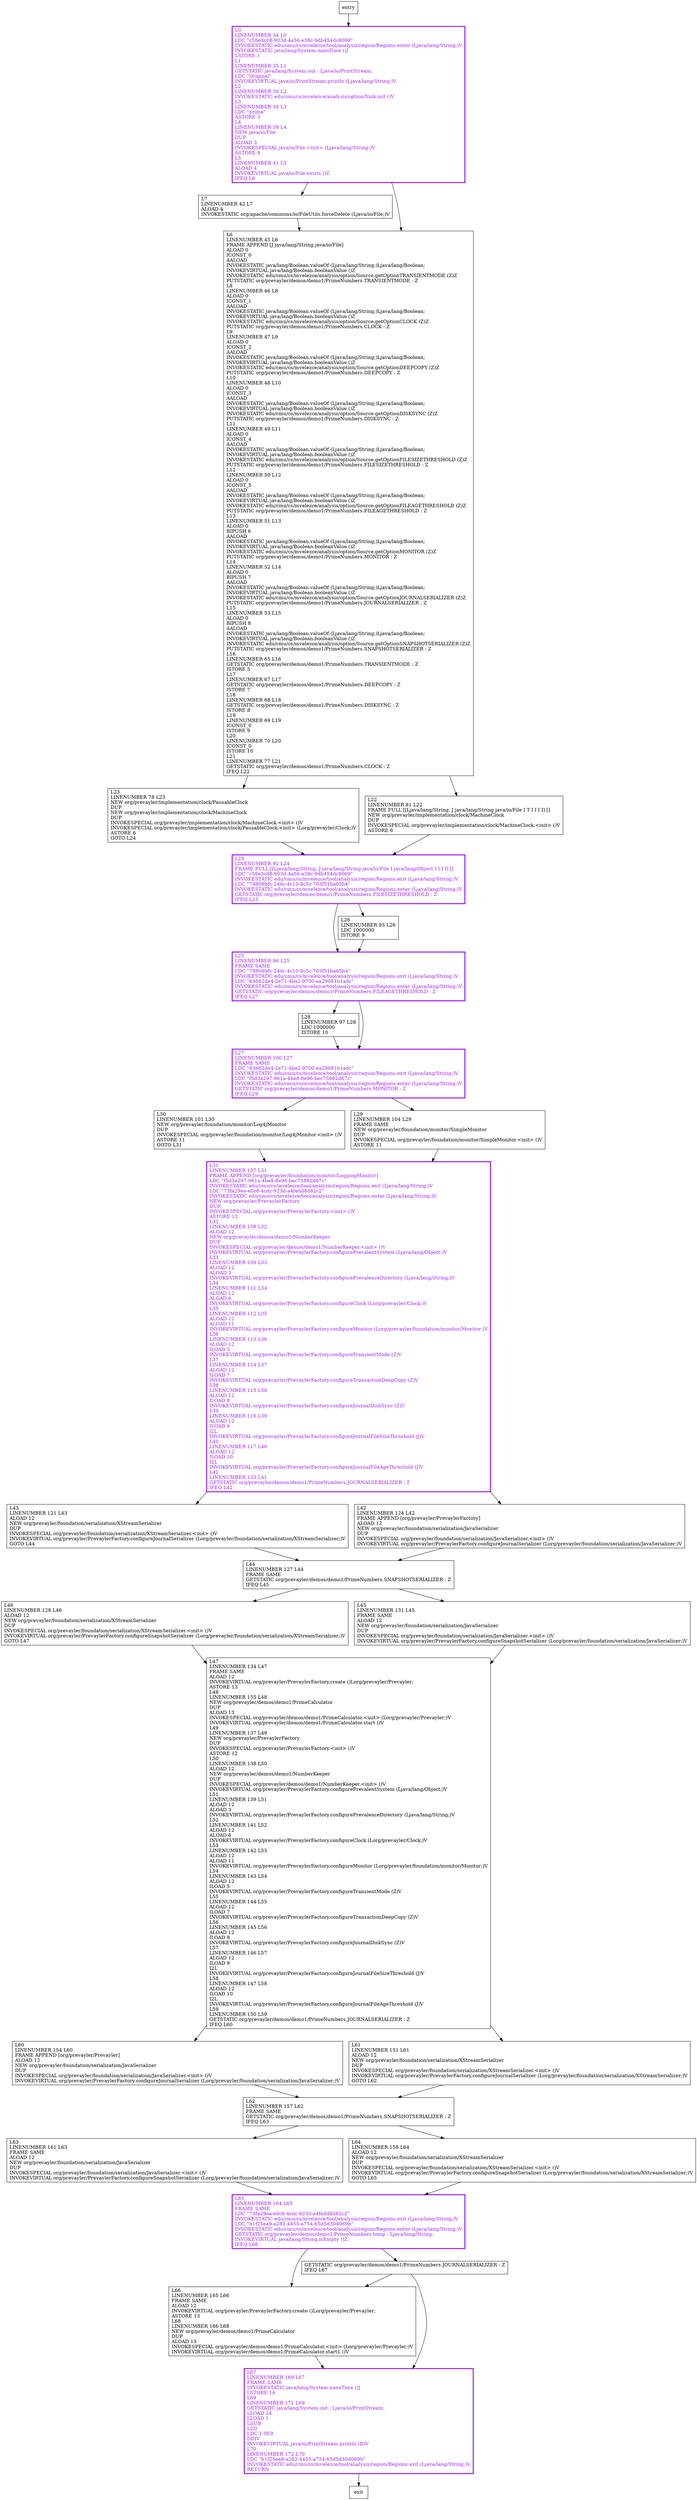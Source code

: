 digraph main {
node [shape=record];
473089409 [label="L44\lLINENUMBER 127 L44\lFRAME SAME\lGETSTATIC org/prevayler/demos/demo1/PrimeNumbers.SNAPSHOTSERIALIZER : Z\lIFEQ L45\l"];
2092143369 [label="L66\lLINENUMBER 165 L66\lFRAME SAME\lALOAD 12\lINVOKEVIRTUAL org/prevayler/PrevaylerFactory.create ()Lorg/prevayler/Prevayler;\lASTORE 13\lL68\lLINENUMBER 166 L68\lNEW org/prevayler/demos/demo1/PrimeCalculator\lDUP\lALOAD 13\lINVOKESPECIAL org/prevayler/demos/demo1/PrimeCalculator.\<init\> (Lorg/prevayler/Prevayler;)V\lINVOKEVIRTUAL org/prevayler/demos/demo1/PrimeCalculator.start1 ()V\l"];
83922010 [label="L0\lLINENUMBER 34 L0\lLDC \"c58e3c08-903d-4a56-a38c-9db454dc8069\"\lINVOKESTATIC edu/cmu/cs/mvelezce/tool/analysis/region/Regions.enter (Ljava/lang/String;)V\lINVOKESTATIC java/lang/System.nanoTime ()J\lLSTORE 1\lL1\lLINENUMBER 35 L1\lGETSTATIC java/lang/System.out : Ljava/io/PrintStream;\lLDC \"Original\"\lINVOKEVIRTUAL java/io/PrintStream.println (Ljava/lang/String;)V\lL2\lLINENUMBER 36 L2\lINVOKESTATIC edu/cmu/cs/mvelezce/analysis/option/Sink.init ()V\lL3\lLINENUMBER 38 L3\lLDC \"prime\"\lASTORE 3\lL4\lLINENUMBER 39 L4\lNEW java/io/File\lDUP\lALOAD 3\lINVOKESPECIAL java/io/File.\<init\> (Ljava/lang/String;)V\lASTORE 4\lL5\lLINENUMBER 41 L5\lALOAD 4\lINVOKEVIRTUAL java/io/File.exists ()Z\lIFEQ L6\l"];
748717429 [label="L23\lLINENUMBER 78 L23\lNEW org/prevayler/implementation/clock/PausableClock\lDUP\lNEW org/prevayler/implementation/clock/MachineClock\lDUP\lINVOKESPECIAL org/prevayler/implementation/clock/MachineClock.\<init\> ()V\lINVOKESPECIAL org/prevayler/implementation/clock/PausableClock.\<init\> (Lorg/prevayler/Clock;)V\lASTORE 6\lGOTO L24\l"];
748950518 [label="L31\lLINENUMBER 107 L31\lFRAME APPEND [org/prevayler/foundation/monitor/LoggingMonitor]\lLDC \"f5d3a297-961a-4be8-8e96-bec75882d67c\"\lINVOKESTATIC edu/cmu/cs/mvelezce/tool/analysis/region/Regions.exit (Ljava/lang/String;)V\lLDC \"73fa29ea-e0c8-4cdc-923d-a4fedd8d82c2\"\lINVOKESTATIC edu/cmu/cs/mvelezce/tool/analysis/region/Regions.enter (Ljava/lang/String;)V\lNEW org/prevayler/PrevaylerFactory\lDUP\lINVOKESPECIAL org/prevayler/PrevaylerFactory.\<init\> ()V\lASTORE 12\lL32\lLINENUMBER 108 L32\lALOAD 12\lNEW org/prevayler/demos/demo1/NumberKeeper\lDUP\lINVOKESPECIAL org/prevayler/demos/demo1/NumberKeeper.\<init\> ()V\lINVOKEVIRTUAL org/prevayler/PrevaylerFactory.configurePrevalentSystem (Ljava/lang/Object;)V\lL33\lLINENUMBER 109 L33\lALOAD 12\lALOAD 3\lINVOKEVIRTUAL org/prevayler/PrevaylerFactory.configurePrevalenceDirectory (Ljava/lang/String;)V\lL34\lLINENUMBER 111 L34\lALOAD 12\lALOAD 6\lINVOKEVIRTUAL org/prevayler/PrevaylerFactory.configureClock (Lorg/prevayler/Clock;)V\lL35\lLINENUMBER 112 L35\lALOAD 12\lALOAD 11\lINVOKEVIRTUAL org/prevayler/PrevaylerFactory.configureMonitor (Lorg/prevayler/foundation/monitor/Monitor;)V\lL36\lLINENUMBER 113 L36\lALOAD 12\lILOAD 5\lINVOKEVIRTUAL org/prevayler/PrevaylerFactory.configureTransientMode (Z)V\lL37\lLINENUMBER 114 L37\lALOAD 12\lILOAD 7\lINVOKEVIRTUAL org/prevayler/PrevaylerFactory.configureTransactionDeepCopy (Z)V\lL38\lLINENUMBER 115 L38\lALOAD 12\lILOAD 8\lINVOKEVIRTUAL org/prevayler/PrevaylerFactory.configureJournalDiskSync (Z)V\lL39\lLINENUMBER 116 L39\lALOAD 12\lILOAD 9\lI2L\lINVOKEVIRTUAL org/prevayler/PrevaylerFactory.configureJournalFileSizeThreshold (J)V\lL40\lLINENUMBER 117 L40\lALOAD 12\lILOAD 10\lI2L\lINVOKEVIRTUAL org/prevayler/PrevaylerFactory.configureJournalFileAgeThreshold (J)V\lL41\lLINENUMBER 120 L41\lGETSTATIC org/prevayler/demos/demo1/PrimeNumbers.JOURNALSERIALIZER : Z\lIFEQ L42\l"];
1432501973 [label="L46\lLINENUMBER 128 L46\lALOAD 12\lNEW org/prevayler/foundation/serialization/XStreamSerializer\lDUP\lINVOKESPECIAL org/prevayler/foundation/serialization/XStreamSerializer.\<init\> ()V\lINVOKEVIRTUAL org/prevayler/PrevaylerFactory.configureSnapshotSerializer (Lorg/prevayler/foundation/serialization/XStreamSerializer;)V\lGOTO L47\l"];
1342192051 [label="L65\lLINENUMBER 164 L65\lFRAME SAME\lLDC \"73fa29ea-e0c8-4cdc-923d-a4fedd8d82c2\"\lINVOKESTATIC edu/cmu/cs/mvelezce/tool/analysis/region/Regions.exit (Ljava/lang/String;)V\lLDC \"b1f25ea9-a282-4455-a754-65d5d30d069b\"\lINVOKESTATIC edu/cmu/cs/mvelezce/tool/analysis/region/Regions.enter (Ljava/lang/String;)V\lGETSTATIC org/prevayler/demos/demo1/PrimeNumbers.temp : Ljava/lang/String;\lINVOKEVIRTUAL java/lang/String.isEmpty ()Z\lIFEQ L66\l"];
1547538876 [label="L25\lLINENUMBER 96 L25\lFRAME SAME\lLDC \"79809bfc-24dc-4c10-8c5c-763f51ba65b4\"\lINVOKESTATIC edu/cmu/cs/mvelezce/tool/analysis/region/Regions.exit (Ljava/lang/String;)V\lLDC \"63662de4-2e71-4ba2-9700-ea29981b1adc\"\lINVOKESTATIC edu/cmu/cs/mvelezce/tool/analysis/region/Regions.enter (Ljava/lang/String;)V\lGETSTATIC org/prevayler/demos/demo1/PrimeNumbers.FILEAGETHRESHOLD : Z\lIFEQ L27\l"];
926299891 [label="L30\lLINENUMBER 101 L30\lNEW org/prevayler/foundation/monitor/Log4jMonitor\lDUP\lINVOKESPECIAL org/prevayler/foundation/monitor/Log4jMonitor.\<init\> ()V\lASTORE 11\lGOTO L31\l"];
426551329 [label="L29\lLINENUMBER 104 L29\lFRAME SAME\lNEW org/prevayler/foundation/monitor/SimpleMonitor\lDUP\lINVOKESPECIAL org/prevayler/foundation/monitor/SimpleMonitor.\<init\> ()V\lASTORE 11\l"];
1040595489 [label="GETSTATIC org/prevayler/demos/demo1/PrimeNumbers.JOURNALSERIALIZER : Z\lIFEQ L67\l"];
694971585 [label="L28\lLINENUMBER 97 L28\lLDC 1000000\lISTORE 10\l"];
1782201235 [label="L60\lLINENUMBER 154 L60\lFRAME APPEND [org/prevayler/Prevayler]\lALOAD 12\lNEW org/prevayler/foundation/serialization/JavaSerializer\lDUP\lINVOKESPECIAL org/prevayler/foundation/serialization/JavaSerializer.\<init\> ()V\lINVOKEVIRTUAL org/prevayler/PrevaylerFactory.configureJournalSerializer (Lorg/prevayler/foundation/serialization/JavaSerializer;)V\l"];
439744922 [label="L43\lLINENUMBER 121 L43\lALOAD 12\lNEW org/prevayler/foundation/serialization/XStreamSerializer\lDUP\lINVOKESPECIAL org/prevayler/foundation/serialization/XStreamSerializer.\<init\> ()V\lINVOKEVIRTUAL org/prevayler/PrevaylerFactory.configureJournalSerializer (Lorg/prevayler/foundation/serialization/XStreamSerializer;)V\lGOTO L44\l"];
268787282 [label="L45\lLINENUMBER 131 L45\lFRAME SAME\lALOAD 12\lNEW org/prevayler/foundation/serialization/JavaSerializer\lDUP\lINVOKESPECIAL org/prevayler/foundation/serialization/JavaSerializer.\<init\> ()V\lINVOKEVIRTUAL org/prevayler/PrevaylerFactory.configureSnapshotSerializer (Lorg/prevayler/foundation/serialization/JavaSerializer;)V\l"];
482227351 [label="L24\lLINENUMBER 92 L24\lFRAME FULL [[Ljava/lang/String; J java/lang/String java/io/File I java/lang/Object I I I I] []\lLDC \"c58e3c08-903d-4a56-a38c-9db454dc8069\"\lINVOKESTATIC edu/cmu/cs/mvelezce/tool/analysis/region/Regions.exit (Ljava/lang/String;)V\lLDC \"79809bfc-24dc-4c10-8c5c-763f51ba65b4\"\lINVOKESTATIC edu/cmu/cs/mvelezce/tool/analysis/region/Regions.enter (Ljava/lang/String;)V\lGETSTATIC org/prevayler/demos/demo1/PrimeNumbers.FILESIZETHRESHOLD : Z\lIFEQ L25\l"];
759414491 [label="L22\lLINENUMBER 81 L22\lFRAME FULL [[Ljava/lang/String; J java/lang/String java/io/File I T I I I I] []\lNEW org/prevayler/implementation/clock/MachineClock\lDUP\lINVOKESPECIAL org/prevayler/implementation/clock/MachineClock.\<init\> ()V\lASTORE 6\l"];
338102037 [label="L62\lLINENUMBER 157 L62\lFRAME SAME\lGETSTATIC org/prevayler/demos/demo1/PrimeNumbers.SNAPSHOTSERIALIZER : Z\lIFEQ L63\l"];
62401007 [label="L63\lLINENUMBER 161 L63\lFRAME SAME\lALOAD 12\lNEW org/prevayler/foundation/serialization/JavaSerializer\lDUP\lINVOKESPECIAL org/prevayler/foundation/serialization/JavaSerializer.\<init\> ()V\lINVOKEVIRTUAL org/prevayler/PrevaylerFactory.configureSnapshotSerializer (Lorg/prevayler/foundation/serialization/JavaSerializer;)V\l"];
1824016774 [label="L26\lLINENUMBER 93 L26\lLDC 1000000\lISTORE 9\l"];
1151066697 [label="L27\lLINENUMBER 100 L27\lFRAME SAME\lLDC \"63662de4-2e71-4ba2-9700-ea29981b1adc\"\lINVOKESTATIC edu/cmu/cs/mvelezce/tool/analysis/region/Regions.exit (Ljava/lang/String;)V\lLDC \"f5d3a297-961a-4be8-8e96-bec75882d67c\"\lINVOKESTATIC edu/cmu/cs/mvelezce/tool/analysis/region/Regions.enter (Ljava/lang/String;)V\lGETSTATIC org/prevayler/demos/demo1/PrimeNumbers.MONITOR : Z\lIFEQ L29\l"];
1358372680 [label="L61\lLINENUMBER 151 L61\lALOAD 12\lNEW org/prevayler/foundation/serialization/XStreamSerializer\lDUP\lINVOKESPECIAL org/prevayler/foundation/serialization/XStreamSerializer.\<init\> ()V\lINVOKEVIRTUAL org/prevayler/PrevaylerFactory.configureJournalSerializer (Lorg/prevayler/foundation/serialization/XStreamSerializer;)V\lGOTO L62\l"];
766356953 [label="L7\lLINENUMBER 42 L7\lALOAD 4\lINVOKESTATIC org/apache/commons/io/FileUtils.forceDelete (Ljava/io/File;)V\l"];
756384117 [label="L67\lLINENUMBER 169 L67\lFRAME SAME\lINVOKESTATIC java/lang/System.nanoTime ()J\lLSTORE 14\lL69\lLINENUMBER 171 L69\lGETSTATIC java/lang/System.out : Ljava/io/PrintStream;\lLLOAD 14\lLLOAD 1\lLSUB\lL2D\lLDC 1.0E9\lDDIV\lINVOKEVIRTUAL java/io/PrintStream.println (D)V\lL70\lLINENUMBER 172 L70\lLDC \"b1f25ea9-a282-4455-a754-65d5d30d069b\"\lINVOKESTATIC edu/cmu/cs/mvelezce/tool/analysis/region/Regions.exit (Ljava/lang/String;)V\lRETURN\l"];
946175144 [label="L64\lLINENUMBER 158 L64\lALOAD 12\lNEW org/prevayler/foundation/serialization/XStreamSerializer\lDUP\lINVOKESPECIAL org/prevayler/foundation/serialization/XStreamSerializer.\<init\> ()V\lINVOKEVIRTUAL org/prevayler/PrevaylerFactory.configureSnapshotSerializer (Lorg/prevayler/foundation/serialization/XStreamSerializer;)V\lGOTO L65\l"];
1610476156 [label="L6\lLINENUMBER 45 L6\lFRAME APPEND [J java/lang/String java/io/File]\lALOAD 0\lICONST_0\lAALOAD\lINVOKESTATIC java/lang/Boolean.valueOf (Ljava/lang/String;)Ljava/lang/Boolean;\lINVOKEVIRTUAL java/lang/Boolean.booleanValue ()Z\lINVOKESTATIC edu/cmu/cs/mvelezce/analysis/option/Source.getOptionTRANSIENTMODE (Z)Z\lPUTSTATIC org/prevayler/demos/demo1/PrimeNumbers.TRANSIENTMODE : Z\lL8\lLINENUMBER 46 L8\lALOAD 0\lICONST_1\lAALOAD\lINVOKESTATIC java/lang/Boolean.valueOf (Ljava/lang/String;)Ljava/lang/Boolean;\lINVOKEVIRTUAL java/lang/Boolean.booleanValue ()Z\lINVOKESTATIC edu/cmu/cs/mvelezce/analysis/option/Source.getOptionCLOCK (Z)Z\lPUTSTATIC org/prevayler/demos/demo1/PrimeNumbers.CLOCK : Z\lL9\lLINENUMBER 47 L9\lALOAD 0\lICONST_2\lAALOAD\lINVOKESTATIC java/lang/Boolean.valueOf (Ljava/lang/String;)Ljava/lang/Boolean;\lINVOKEVIRTUAL java/lang/Boolean.booleanValue ()Z\lINVOKESTATIC edu/cmu/cs/mvelezce/analysis/option/Source.getOptionDEEPCOPY (Z)Z\lPUTSTATIC org/prevayler/demos/demo1/PrimeNumbers.DEEPCOPY : Z\lL10\lLINENUMBER 48 L10\lALOAD 0\lICONST_3\lAALOAD\lINVOKESTATIC java/lang/Boolean.valueOf (Ljava/lang/String;)Ljava/lang/Boolean;\lINVOKEVIRTUAL java/lang/Boolean.booleanValue ()Z\lINVOKESTATIC edu/cmu/cs/mvelezce/analysis/option/Source.getOptionDISKSYNC (Z)Z\lPUTSTATIC org/prevayler/demos/demo1/PrimeNumbers.DISKSYNC : Z\lL11\lLINENUMBER 49 L11\lALOAD 0\lICONST_4\lAALOAD\lINVOKESTATIC java/lang/Boolean.valueOf (Ljava/lang/String;)Ljava/lang/Boolean;\lINVOKEVIRTUAL java/lang/Boolean.booleanValue ()Z\lINVOKESTATIC edu/cmu/cs/mvelezce/analysis/option/Source.getOptionFILESIZETHRESHOLD (Z)Z\lPUTSTATIC org/prevayler/demos/demo1/PrimeNumbers.FILESIZETHRESHOLD : Z\lL12\lLINENUMBER 50 L12\lALOAD 0\lICONST_5\lAALOAD\lINVOKESTATIC java/lang/Boolean.valueOf (Ljava/lang/String;)Ljava/lang/Boolean;\lINVOKEVIRTUAL java/lang/Boolean.booleanValue ()Z\lINVOKESTATIC edu/cmu/cs/mvelezce/analysis/option/Source.getOptionFILEAGETHRESHOLD (Z)Z\lPUTSTATIC org/prevayler/demos/demo1/PrimeNumbers.FILEAGETHRESHOLD : Z\lL13\lLINENUMBER 51 L13\lALOAD 0\lBIPUSH 6\lAALOAD\lINVOKESTATIC java/lang/Boolean.valueOf (Ljava/lang/String;)Ljava/lang/Boolean;\lINVOKEVIRTUAL java/lang/Boolean.booleanValue ()Z\lINVOKESTATIC edu/cmu/cs/mvelezce/analysis/option/Source.getOptionMONITOR (Z)Z\lPUTSTATIC org/prevayler/demos/demo1/PrimeNumbers.MONITOR : Z\lL14\lLINENUMBER 52 L14\lALOAD 0\lBIPUSH 7\lAALOAD\lINVOKESTATIC java/lang/Boolean.valueOf (Ljava/lang/String;)Ljava/lang/Boolean;\lINVOKEVIRTUAL java/lang/Boolean.booleanValue ()Z\lINVOKESTATIC edu/cmu/cs/mvelezce/analysis/option/Source.getOptionJOURNALSERIALIZER (Z)Z\lPUTSTATIC org/prevayler/demos/demo1/PrimeNumbers.JOURNALSERIALIZER : Z\lL15\lLINENUMBER 53 L15\lALOAD 0\lBIPUSH 8\lAALOAD\lINVOKESTATIC java/lang/Boolean.valueOf (Ljava/lang/String;)Ljava/lang/Boolean;\lINVOKEVIRTUAL java/lang/Boolean.booleanValue ()Z\lINVOKESTATIC edu/cmu/cs/mvelezce/analysis/option/Source.getOptionSNAPSHOTSERIALIZER (Z)Z\lPUTSTATIC org/prevayler/demos/demo1/PrimeNumbers.SNAPSHOTSERIALIZER : Z\lL16\lLINENUMBER 65 L16\lGETSTATIC org/prevayler/demos/demo1/PrimeNumbers.TRANSIENTMODE : Z\lISTORE 5\lL17\lLINENUMBER 67 L17\lGETSTATIC org/prevayler/demos/demo1/PrimeNumbers.DEEPCOPY : Z\lISTORE 7\lL18\lLINENUMBER 68 L18\lGETSTATIC org/prevayler/demos/demo1/PrimeNumbers.DISKSYNC : Z\lISTORE 8\lL19\lLINENUMBER 69 L19\lICONST_0\lISTORE 9\lL20\lLINENUMBER 70 L20\lICONST_0\lISTORE 10\lL21\lLINENUMBER 77 L21\lGETSTATIC org/prevayler/demos/demo1/PrimeNumbers.CLOCK : Z\lIFEQ L22\l"];
1622074570 [label="L47\lLINENUMBER 134 L47\lFRAME SAME\lALOAD 12\lINVOKEVIRTUAL org/prevayler/PrevaylerFactory.create ()Lorg/prevayler/Prevayler;\lASTORE 13\lL48\lLINENUMBER 135 L48\lNEW org/prevayler/demos/demo1/PrimeCalculator\lDUP\lALOAD 13\lINVOKESPECIAL org/prevayler/demos/demo1/PrimeCalculator.\<init\> (Lorg/prevayler/Prevayler;)V\lINVOKEVIRTUAL org/prevayler/demos/demo1/PrimeCalculator.start ()V\lL49\lLINENUMBER 137 L49\lNEW org/prevayler/PrevaylerFactory\lDUP\lINVOKESPECIAL org/prevayler/PrevaylerFactory.\<init\> ()V\lASTORE 12\lL50\lLINENUMBER 138 L50\lALOAD 12\lNEW org/prevayler/demos/demo1/NumberKeeper\lDUP\lINVOKESPECIAL org/prevayler/demos/demo1/NumberKeeper.\<init\> ()V\lINVOKEVIRTUAL org/prevayler/PrevaylerFactory.configurePrevalentSystem (Ljava/lang/Object;)V\lL51\lLINENUMBER 139 L51\lALOAD 12\lALOAD 3\lINVOKEVIRTUAL org/prevayler/PrevaylerFactory.configurePrevalenceDirectory (Ljava/lang/String;)V\lL52\lLINENUMBER 141 L52\lALOAD 12\lALOAD 6\lINVOKEVIRTUAL org/prevayler/PrevaylerFactory.configureClock (Lorg/prevayler/Clock;)V\lL53\lLINENUMBER 142 L53\lALOAD 12\lALOAD 11\lINVOKEVIRTUAL org/prevayler/PrevaylerFactory.configureMonitor (Lorg/prevayler/foundation/monitor/Monitor;)V\lL54\lLINENUMBER 143 L54\lALOAD 12\lILOAD 5\lINVOKEVIRTUAL org/prevayler/PrevaylerFactory.configureTransientMode (Z)V\lL55\lLINENUMBER 144 L55\lALOAD 12\lILOAD 7\lINVOKEVIRTUAL org/prevayler/PrevaylerFactory.configureTransactionDeepCopy (Z)V\lL56\lLINENUMBER 145 L56\lALOAD 12\lILOAD 8\lINVOKEVIRTUAL org/prevayler/PrevaylerFactory.configureJournalDiskSync (Z)V\lL57\lLINENUMBER 146 L57\lALOAD 12\lILOAD 9\lI2L\lINVOKEVIRTUAL org/prevayler/PrevaylerFactory.configureJournalFileSizeThreshold (J)V\lL58\lLINENUMBER 147 L58\lALOAD 12\lILOAD 10\lI2L\lINVOKEVIRTUAL org/prevayler/PrevaylerFactory.configureJournalFileAgeThreshold (J)V\lL59\lLINENUMBER 150 L59\lGETSTATIC org/prevayler/demos/demo1/PrimeNumbers.JOURNALSERIALIZER : Z\lIFEQ L60\l"];
1726249159 [label="L42\lLINENUMBER 124 L42\lFRAME APPEND [org/prevayler/PrevaylerFactory]\lALOAD 12\lNEW org/prevayler/foundation/serialization/JavaSerializer\lDUP\lINVOKESPECIAL org/prevayler/foundation/serialization/JavaSerializer.\<init\> ()V\lINVOKEVIRTUAL org/prevayler/PrevaylerFactory.configureJournalSerializer (Lorg/prevayler/foundation/serialization/JavaSerializer;)V\l"];
entry;
exit;
473089409 -> 1432501973;
473089409 -> 268787282;
2092143369 -> 756384117;
83922010 -> 766356953;
83922010 -> 1610476156;
748717429 -> 482227351;
748950518 -> 439744922;
748950518 -> 1726249159;
1432501973 -> 1622074570;
1342192051 -> 2092143369;
1342192051 -> 1040595489;
1547538876 -> 1151066697;
1547538876 -> 694971585;
926299891 -> 748950518;
426551329 -> 748950518;
1040595489 -> 2092143369;
1040595489 -> 756384117;
694971585 -> 1151066697;
1782201235 -> 338102037;
439744922 -> 473089409;
268787282 -> 1622074570;
482227351 -> 1824016774;
482227351 -> 1547538876;
759414491 -> 482227351;
338102037 -> 62401007;
338102037 -> 946175144;
62401007 -> 1342192051;
entry -> 83922010;
1824016774 -> 1547538876;
1151066697 -> 926299891;
1151066697 -> 426551329;
1358372680 -> 338102037;
766356953 -> 1610476156;
756384117 -> exit;
946175144 -> 1342192051;
1610476156 -> 759414491;
1610476156 -> 748717429;
1622074570 -> 1358372680;
1622074570 -> 1782201235;
1726249159 -> 473089409;
748950518[fontcolor="purple", penwidth=3, color="purple"];
1151066697[fontcolor="purple", penwidth=3, color="purple"];
1547538876[fontcolor="purple", penwidth=3, color="purple"];
756384117[fontcolor="purple", penwidth=3, color="purple"];
83922010[fontcolor="purple", penwidth=3, color="purple"];
482227351[fontcolor="purple", penwidth=3, color="purple"];
1342192051[fontcolor="purple", penwidth=3, color="purple"];
}
